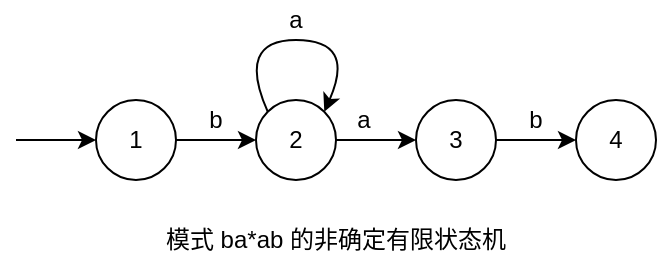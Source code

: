 <mxfile version="15.2.7" type="device"><diagram id="jh4eeh_Asqudx3VEftiT" name="第 1 页"><mxGraphModel dx="517" dy="437" grid="1" gridSize="10" guides="1" tooltips="1" connect="1" arrows="1" fold="1" page="1" pageScale="1" pageWidth="827" pageHeight="1169" math="0" shadow="0"><root><mxCell id="0"/><mxCell id="1" parent="0"/><mxCell id="ASDIhCAcbt43Z0iKbK0i-6" style="edgeStyle=orthogonalEdgeStyle;rounded=0;orthogonalLoop=1;jettySize=auto;html=1;exitX=1;exitY=0.5;exitDx=0;exitDy=0;entryX=0;entryY=0.5;entryDx=0;entryDy=0;" edge="1" parent="1" source="ASDIhCAcbt43Z0iKbK0i-1" target="ASDIhCAcbt43Z0iKbK0i-2"><mxGeometry relative="1" as="geometry"/></mxCell><mxCell id="ASDIhCAcbt43Z0iKbK0i-1" value="1" style="ellipse;whiteSpace=wrap;html=1;aspect=fixed;" vertex="1" parent="1"><mxGeometry x="280" y="360" width="40" height="40" as="geometry"/></mxCell><mxCell id="ASDIhCAcbt43Z0iKbK0i-7" style="edgeStyle=orthogonalEdgeStyle;rounded=0;orthogonalLoop=1;jettySize=auto;html=1;exitX=1;exitY=0.5;exitDx=0;exitDy=0;entryX=0;entryY=0.5;entryDx=0;entryDy=0;" edge="1" parent="1" source="ASDIhCAcbt43Z0iKbK0i-2" target="ASDIhCAcbt43Z0iKbK0i-3"><mxGeometry relative="1" as="geometry"><mxPoint x="437" y="380" as="targetPoint"/></mxGeometry></mxCell><mxCell id="ASDIhCAcbt43Z0iKbK0i-2" value="2" style="ellipse;whiteSpace=wrap;html=1;aspect=fixed;" vertex="1" parent="1"><mxGeometry x="360" y="360" width="40" height="40" as="geometry"/></mxCell><mxCell id="ASDIhCAcbt43Z0iKbK0i-8" style="edgeStyle=orthogonalEdgeStyle;rounded=0;orthogonalLoop=1;jettySize=auto;html=1;exitX=1;exitY=0.5;exitDx=0;exitDy=0;entryX=0;entryY=0.5;entryDx=0;entryDy=0;" edge="1" parent="1" source="ASDIhCAcbt43Z0iKbK0i-3" target="ASDIhCAcbt43Z0iKbK0i-4"><mxGeometry relative="1" as="geometry"/></mxCell><mxCell id="ASDIhCAcbt43Z0iKbK0i-3" value="3" style="ellipse;whiteSpace=wrap;html=1;aspect=fixed;" vertex="1" parent="1"><mxGeometry x="440" y="360" width="40" height="40" as="geometry"/></mxCell><mxCell id="ASDIhCAcbt43Z0iKbK0i-4" value="4" style="ellipse;whiteSpace=wrap;html=1;aspect=fixed;" vertex="1" parent="1"><mxGeometry x="520" y="360" width="40" height="40" as="geometry"/></mxCell><mxCell id="ASDIhCAcbt43Z0iKbK0i-5" value="" style="endArrow=classic;html=1;entryX=0;entryY=0.5;entryDx=0;entryDy=0;" edge="1" parent="1" target="ASDIhCAcbt43Z0iKbK0i-1"><mxGeometry width="50" height="50" relative="1" as="geometry"><mxPoint x="240" y="380" as="sourcePoint"/><mxPoint x="260" y="390" as="targetPoint"/></mxGeometry></mxCell><mxCell id="ASDIhCAcbt43Z0iKbK0i-9" value="" style="curved=1;endArrow=classic;html=1;exitX=0;exitY=0;exitDx=0;exitDy=0;entryX=1;entryY=0;entryDx=0;entryDy=0;" edge="1" parent="1" source="ASDIhCAcbt43Z0iKbK0i-2" target="ASDIhCAcbt43Z0iKbK0i-2"><mxGeometry width="50" height="50" relative="1" as="geometry"><mxPoint x="400" y="360" as="sourcePoint"/><mxPoint x="450" y="310" as="targetPoint"/><Array as="points"><mxPoint x="350" y="330"/><mxPoint x="410" y="330"/></Array></mxGeometry></mxCell><mxCell id="ASDIhCAcbt43Z0iKbK0i-10" value="b" style="text;html=1;strokeColor=none;fillColor=none;align=center;verticalAlign=middle;whiteSpace=wrap;rounded=0;" vertex="1" parent="1"><mxGeometry x="320" y="360" width="40" height="20" as="geometry"/></mxCell><mxCell id="ASDIhCAcbt43Z0iKbK0i-11" value="a" style="text;html=1;strokeColor=none;fillColor=none;align=center;verticalAlign=middle;whiteSpace=wrap;rounded=0;" vertex="1" parent="1"><mxGeometry x="360" y="310" width="40" height="20" as="geometry"/></mxCell><mxCell id="ASDIhCAcbt43Z0iKbK0i-13" value="a" style="text;html=1;strokeColor=none;fillColor=none;align=center;verticalAlign=middle;whiteSpace=wrap;rounded=0;" vertex="1" parent="1"><mxGeometry x="394" y="360" width="40" height="20" as="geometry"/></mxCell><mxCell id="ASDIhCAcbt43Z0iKbK0i-14" value="b" style="text;html=1;strokeColor=none;fillColor=none;align=center;verticalAlign=middle;whiteSpace=wrap;rounded=0;" vertex="1" parent="1"><mxGeometry x="480" y="360" width="40" height="20" as="geometry"/></mxCell><mxCell id="ASDIhCAcbt43Z0iKbK0i-15" value="模式 ba*ab 的非确定有限状态机" style="text;html=1;strokeColor=none;fillColor=none;align=center;verticalAlign=middle;whiteSpace=wrap;rounded=0;" vertex="1" parent="1"><mxGeometry x="310" y="420" width="180" height="20" as="geometry"/></mxCell></root></mxGraphModel></diagram></mxfile>